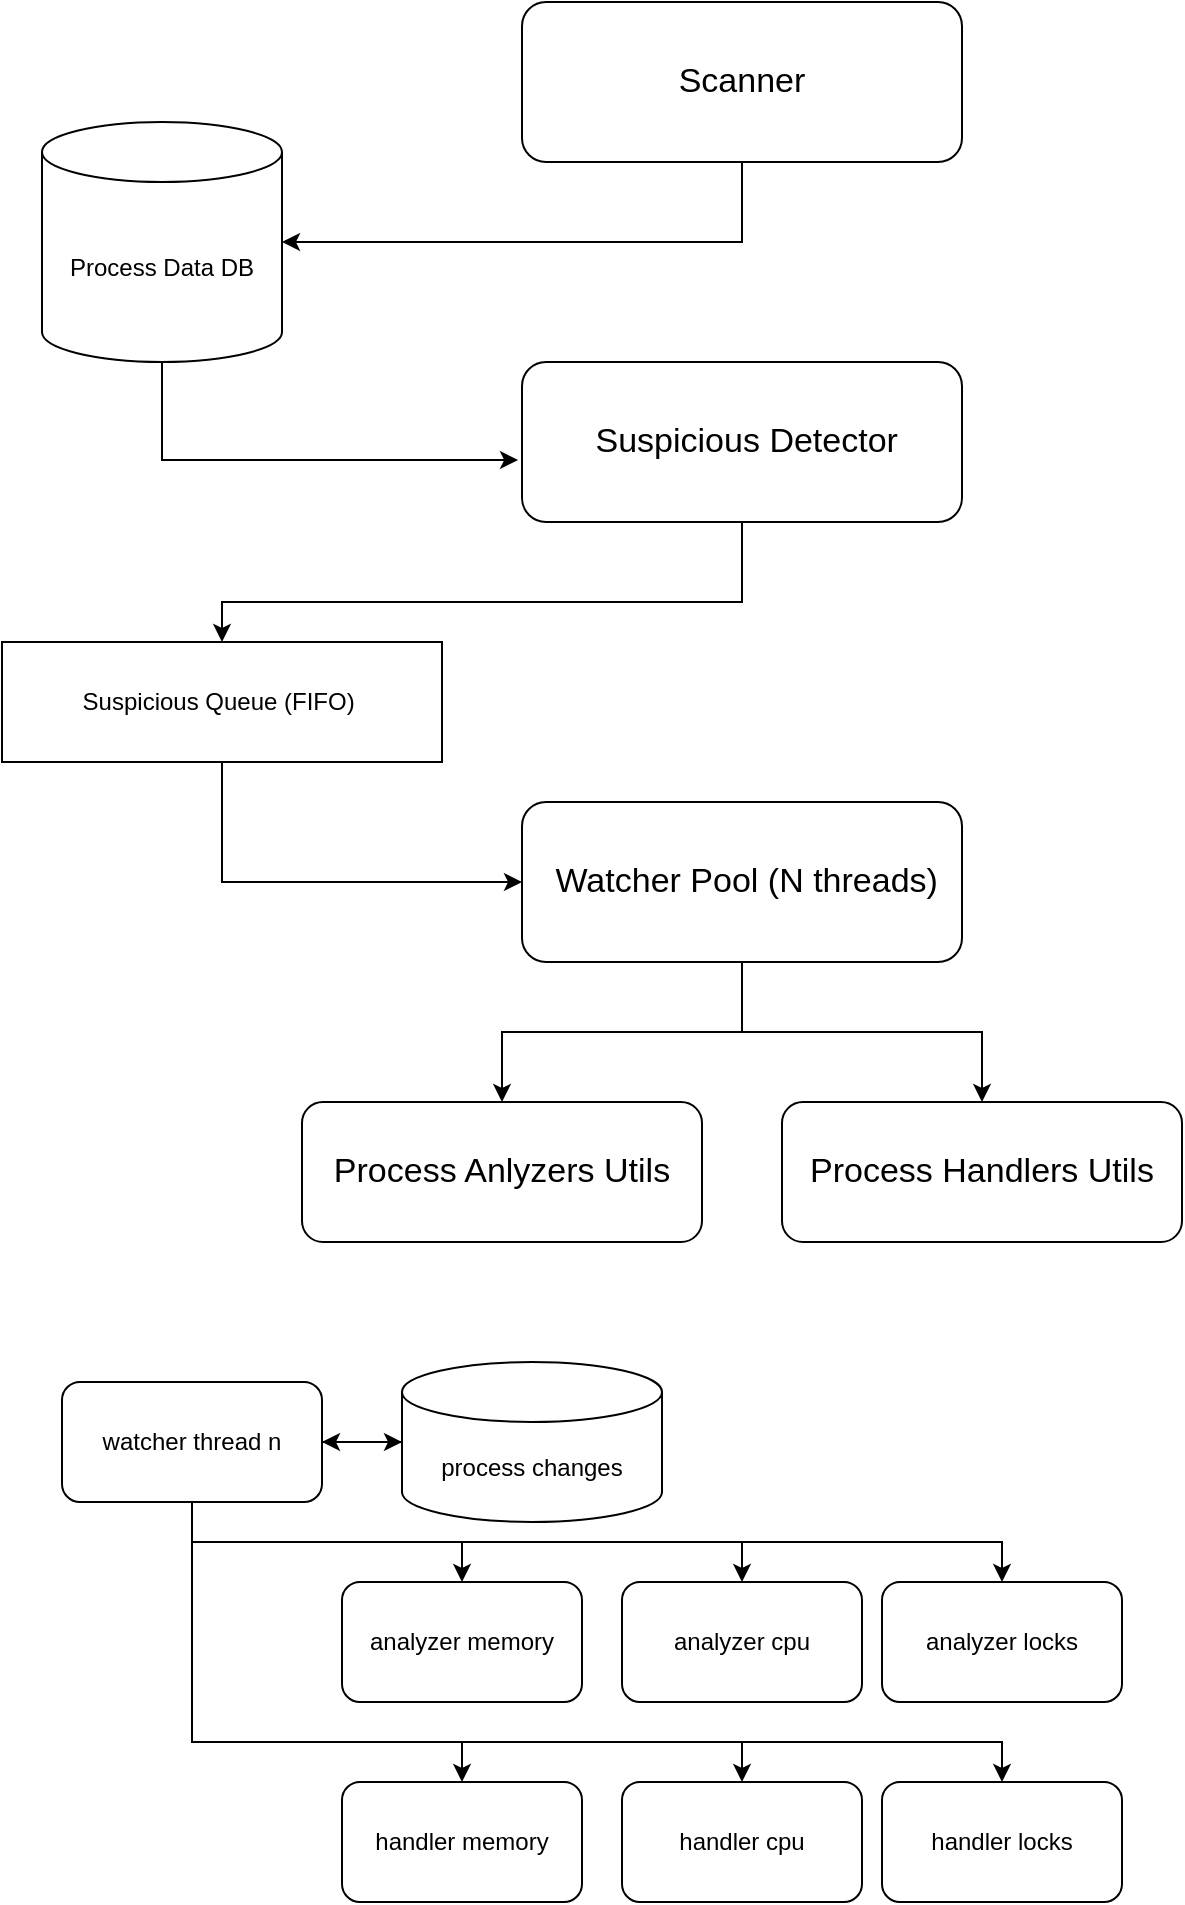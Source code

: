 <mxfile version="28.0.4">
  <diagram name="Page-1" id="-_SlrhxpayM0GshW80Nd">
    <mxGraphModel dx="1600" dy="992" grid="1" gridSize="10" guides="1" tooltips="1" connect="1" arrows="1" fold="1" page="1" pageScale="1" pageWidth="850" pageHeight="1100" math="0" shadow="0">
      <root>
        <mxCell id="0" />
        <mxCell id="1" parent="0" />
        <mxCell id="ISHhKEmRNfcik1q4iUTS-1" value="&lt;font style=&quot;font-size: 17px;&quot;&gt;Scanner&lt;/font&gt;" style="rounded=1;whiteSpace=wrap;html=1;" parent="1" vertex="1">
          <mxGeometry x="300" y="90" width="220" height="80" as="geometry" />
        </mxCell>
        <mxCell id="YWnptDikFQBg7YwOPwmr-7" style="edgeStyle=orthogonalEdgeStyle;rounded=0;orthogonalLoop=1;jettySize=auto;html=1;" edge="1" parent="1" source="YWnptDikFQBg7YwOPwmr-1" target="YWnptDikFQBg7YwOPwmr-5">
          <mxGeometry relative="1" as="geometry">
            <Array as="points">
              <mxPoint x="410" y="390" />
              <mxPoint x="150" y="390" />
            </Array>
          </mxGeometry>
        </mxCell>
        <mxCell id="YWnptDikFQBg7YwOPwmr-1" value="&lt;font style=&quot;font-size: 17px;&quot;&gt;&amp;nbsp; Suspicious Detector&amp;nbsp;&lt;/font&gt;" style="rounded=1;whiteSpace=wrap;html=1;" vertex="1" parent="1">
          <mxGeometry x="300" y="270" width="220" height="80" as="geometry" />
        </mxCell>
        <mxCell id="YWnptDikFQBg7YwOPwmr-2" value="Process Data DB" style="shape=cylinder3;whiteSpace=wrap;html=1;boundedLbl=1;backgroundOutline=1;size=15;" vertex="1" parent="1">
          <mxGeometry x="60" y="150" width="120" height="120" as="geometry" />
        </mxCell>
        <mxCell id="YWnptDikFQBg7YwOPwmr-3" style="edgeStyle=orthogonalEdgeStyle;rounded=0;orthogonalLoop=1;jettySize=auto;html=1;entryX=1;entryY=0.5;entryDx=0;entryDy=0;entryPerimeter=0;" edge="1" parent="1" source="ISHhKEmRNfcik1q4iUTS-1" target="YWnptDikFQBg7YwOPwmr-2">
          <mxGeometry relative="1" as="geometry">
            <Array as="points">
              <mxPoint x="410" y="210" />
            </Array>
          </mxGeometry>
        </mxCell>
        <mxCell id="YWnptDikFQBg7YwOPwmr-4" style="edgeStyle=orthogonalEdgeStyle;rounded=0;orthogonalLoop=1;jettySize=auto;html=1;entryX=-0.009;entryY=0.613;entryDx=0;entryDy=0;entryPerimeter=0;" edge="1" parent="1" source="YWnptDikFQBg7YwOPwmr-2" target="YWnptDikFQBg7YwOPwmr-1">
          <mxGeometry relative="1" as="geometry">
            <Array as="points">
              <mxPoint x="120" y="319" />
            </Array>
          </mxGeometry>
        </mxCell>
        <mxCell id="YWnptDikFQBg7YwOPwmr-8" style="edgeStyle=orthogonalEdgeStyle;rounded=0;orthogonalLoop=1;jettySize=auto;html=1;entryX=0;entryY=0.5;entryDx=0;entryDy=0;" edge="1" parent="1" source="YWnptDikFQBg7YwOPwmr-5" target="YWnptDikFQBg7YwOPwmr-9">
          <mxGeometry relative="1" as="geometry">
            <mxPoint x="400" y="470" as="targetPoint" />
            <Array as="points">
              <mxPoint x="150" y="530" />
            </Array>
          </mxGeometry>
        </mxCell>
        <mxCell id="YWnptDikFQBg7YwOPwmr-5" value="Suspicious Queue (FIFO)&amp;nbsp;" style="rounded=0;whiteSpace=wrap;html=1;" vertex="1" parent="1">
          <mxGeometry x="40" y="410" width="220" height="60" as="geometry" />
        </mxCell>
        <mxCell id="YWnptDikFQBg7YwOPwmr-12" style="edgeStyle=orthogonalEdgeStyle;rounded=0;orthogonalLoop=1;jettySize=auto;html=1;" edge="1" parent="1" source="YWnptDikFQBg7YwOPwmr-9" target="YWnptDikFQBg7YwOPwmr-10">
          <mxGeometry relative="1" as="geometry" />
        </mxCell>
        <mxCell id="YWnptDikFQBg7YwOPwmr-13" style="edgeStyle=orthogonalEdgeStyle;rounded=0;orthogonalLoop=1;jettySize=auto;html=1;" edge="1" parent="1" source="YWnptDikFQBg7YwOPwmr-9" target="YWnptDikFQBg7YwOPwmr-11">
          <mxGeometry relative="1" as="geometry" />
        </mxCell>
        <mxCell id="YWnptDikFQBg7YwOPwmr-9" value="&lt;font style=&quot;font-size: 17px;&quot;&gt;&amp;nbsp;Watcher Pool (N threads)&lt;/font&gt;" style="rounded=1;whiteSpace=wrap;html=1;" vertex="1" parent="1">
          <mxGeometry x="300" y="490" width="220" height="80" as="geometry" />
        </mxCell>
        <mxCell id="YWnptDikFQBg7YwOPwmr-10" value="&lt;font style=&quot;font-size: 17px;&quot;&gt;Process Anlyzers Utils&lt;/font&gt;" style="rounded=1;whiteSpace=wrap;html=1;" vertex="1" parent="1">
          <mxGeometry x="190" y="640" width="200" height="70" as="geometry" />
        </mxCell>
        <mxCell id="YWnptDikFQBg7YwOPwmr-11" value="&lt;font style=&quot;font-size: 17px;&quot;&gt;Process Handlers Utils&lt;/font&gt;" style="rounded=1;whiteSpace=wrap;html=1;" vertex="1" parent="1">
          <mxGeometry x="430" y="640" width="200" height="70" as="geometry" />
        </mxCell>
        <mxCell id="YWnptDikFQBg7YwOPwmr-18" style="edgeStyle=orthogonalEdgeStyle;rounded=0;orthogonalLoop=1;jettySize=auto;html=1;" edge="1" parent="1" source="YWnptDikFQBg7YwOPwmr-14" target="YWnptDikFQBg7YwOPwmr-15">
          <mxGeometry relative="1" as="geometry" />
        </mxCell>
        <mxCell id="YWnptDikFQBg7YwOPwmr-25" style="edgeStyle=orthogonalEdgeStyle;rounded=0;orthogonalLoop=1;jettySize=auto;html=1;entryX=0.5;entryY=0;entryDx=0;entryDy=0;" edge="1" parent="1" source="YWnptDikFQBg7YwOPwmr-14" target="YWnptDikFQBg7YwOPwmr-16">
          <mxGeometry relative="1" as="geometry">
            <Array as="points">
              <mxPoint x="135" y="860" />
              <mxPoint x="270" y="860" />
            </Array>
          </mxGeometry>
        </mxCell>
        <mxCell id="YWnptDikFQBg7YwOPwmr-26" style="edgeStyle=orthogonalEdgeStyle;rounded=0;orthogonalLoop=1;jettySize=auto;html=1;" edge="1" parent="1" source="YWnptDikFQBg7YwOPwmr-14" target="YWnptDikFQBg7YwOPwmr-17">
          <mxGeometry relative="1" as="geometry">
            <Array as="points">
              <mxPoint x="135" y="860" />
              <mxPoint x="410" y="860" />
            </Array>
          </mxGeometry>
        </mxCell>
        <mxCell id="YWnptDikFQBg7YwOPwmr-27" style="edgeStyle=orthogonalEdgeStyle;rounded=0;orthogonalLoop=1;jettySize=auto;html=1;" edge="1" parent="1" source="YWnptDikFQBg7YwOPwmr-14" target="YWnptDikFQBg7YwOPwmr-22">
          <mxGeometry relative="1" as="geometry">
            <Array as="points">
              <mxPoint x="135" y="860" />
              <mxPoint x="540" y="860" />
            </Array>
          </mxGeometry>
        </mxCell>
        <mxCell id="YWnptDikFQBg7YwOPwmr-32" style="edgeStyle=orthogonalEdgeStyle;rounded=0;orthogonalLoop=1;jettySize=auto;html=1;" edge="1" parent="1" source="YWnptDikFQBg7YwOPwmr-14" target="YWnptDikFQBg7YwOPwmr-29">
          <mxGeometry relative="1" as="geometry">
            <Array as="points">
              <mxPoint x="135" y="960" />
              <mxPoint x="270" y="960" />
            </Array>
          </mxGeometry>
        </mxCell>
        <mxCell id="YWnptDikFQBg7YwOPwmr-33" style="edgeStyle=orthogonalEdgeStyle;rounded=0;orthogonalLoop=1;jettySize=auto;html=1;" edge="1" parent="1" source="YWnptDikFQBg7YwOPwmr-14" target="YWnptDikFQBg7YwOPwmr-30">
          <mxGeometry relative="1" as="geometry">
            <Array as="points">
              <mxPoint x="135" y="960" />
              <mxPoint x="410" y="960" />
            </Array>
          </mxGeometry>
        </mxCell>
        <mxCell id="YWnptDikFQBg7YwOPwmr-34" style="edgeStyle=orthogonalEdgeStyle;rounded=0;orthogonalLoop=1;jettySize=auto;html=1;" edge="1" parent="1" source="YWnptDikFQBg7YwOPwmr-14" target="YWnptDikFQBg7YwOPwmr-31">
          <mxGeometry relative="1" as="geometry">
            <Array as="points">
              <mxPoint x="135" y="960" />
              <mxPoint x="540" y="960" />
            </Array>
          </mxGeometry>
        </mxCell>
        <mxCell id="YWnptDikFQBg7YwOPwmr-14" value="watcher thread n" style="rounded=1;whiteSpace=wrap;html=1;" vertex="1" parent="1">
          <mxGeometry x="70" y="780" width="130" height="60" as="geometry" />
        </mxCell>
        <mxCell id="YWnptDikFQBg7YwOPwmr-28" value="" style="edgeStyle=orthogonalEdgeStyle;rounded=0;orthogonalLoop=1;jettySize=auto;html=1;" edge="1" parent="1" source="YWnptDikFQBg7YwOPwmr-15" target="YWnptDikFQBg7YwOPwmr-14">
          <mxGeometry relative="1" as="geometry" />
        </mxCell>
        <mxCell id="YWnptDikFQBg7YwOPwmr-15" value="process changes" style="shape=cylinder3;whiteSpace=wrap;html=1;boundedLbl=1;backgroundOutline=1;size=15;" vertex="1" parent="1">
          <mxGeometry x="240" y="770" width="130" height="80" as="geometry" />
        </mxCell>
        <mxCell id="YWnptDikFQBg7YwOPwmr-16" value="analyzer memory" style="rounded=1;whiteSpace=wrap;html=1;" vertex="1" parent="1">
          <mxGeometry x="210" y="880" width="120" height="60" as="geometry" />
        </mxCell>
        <mxCell id="YWnptDikFQBg7YwOPwmr-17" value="analyzer cpu" style="rounded=1;whiteSpace=wrap;html=1;" vertex="1" parent="1">
          <mxGeometry x="350" y="880" width="120" height="60" as="geometry" />
        </mxCell>
        <mxCell id="YWnptDikFQBg7YwOPwmr-22" value="analyzer locks" style="rounded=1;whiteSpace=wrap;html=1;" vertex="1" parent="1">
          <mxGeometry x="480" y="880" width="120" height="60" as="geometry" />
        </mxCell>
        <mxCell id="YWnptDikFQBg7YwOPwmr-29" value="handler memory" style="rounded=1;whiteSpace=wrap;html=1;" vertex="1" parent="1">
          <mxGeometry x="210" y="980" width="120" height="60" as="geometry" />
        </mxCell>
        <mxCell id="YWnptDikFQBg7YwOPwmr-30" value="handler&amp;nbsp;cpu" style="rounded=1;whiteSpace=wrap;html=1;" vertex="1" parent="1">
          <mxGeometry x="350" y="980" width="120" height="60" as="geometry" />
        </mxCell>
        <mxCell id="YWnptDikFQBg7YwOPwmr-31" value="handler locks" style="rounded=1;whiteSpace=wrap;html=1;" vertex="1" parent="1">
          <mxGeometry x="480" y="980" width="120" height="60" as="geometry" />
        </mxCell>
      </root>
    </mxGraphModel>
  </diagram>
</mxfile>

